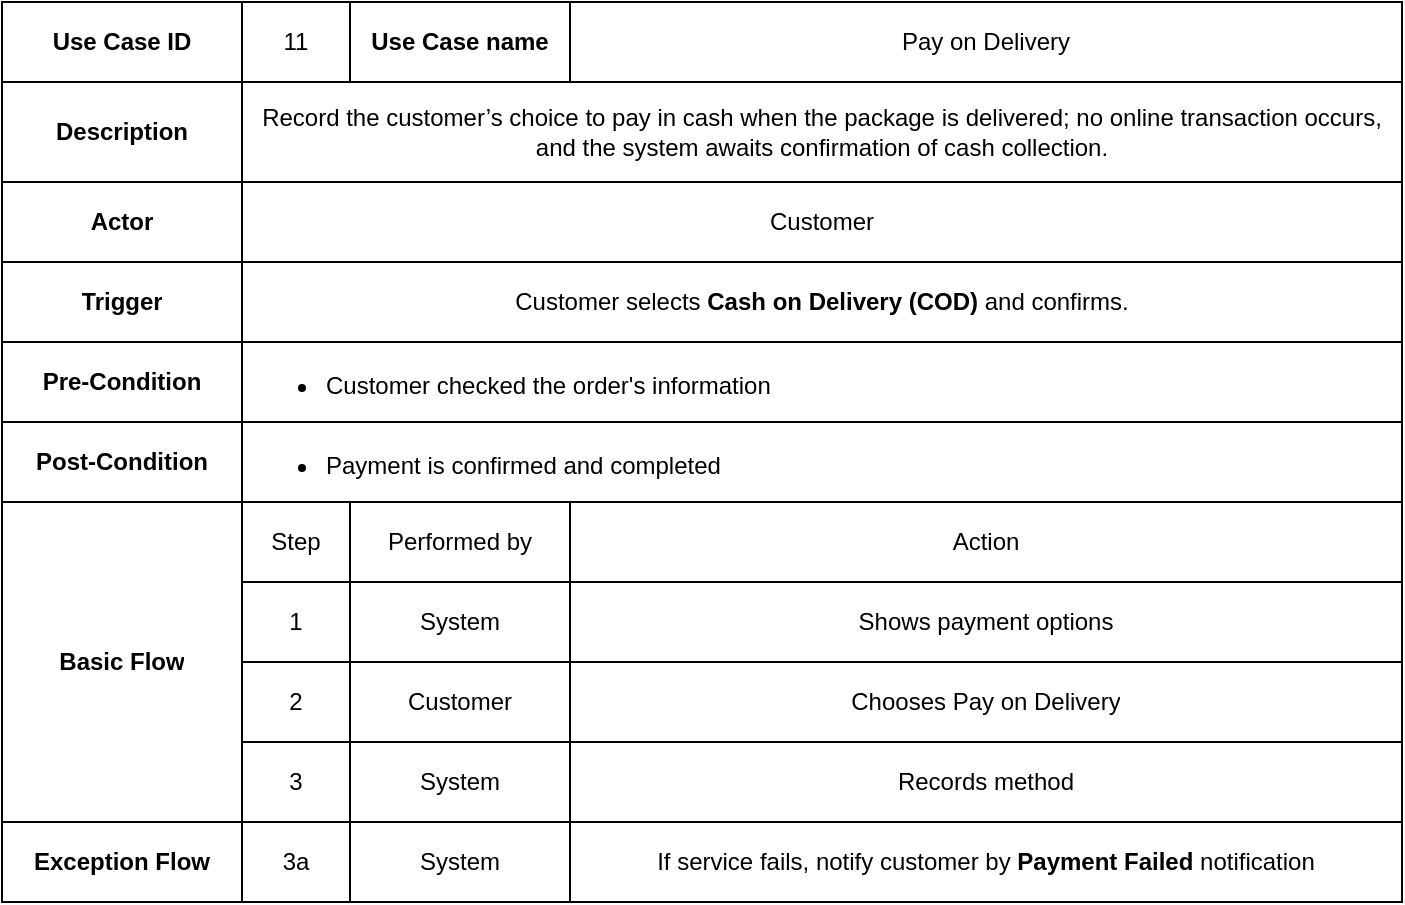 <mxfile version="27.1.1">
  <diagram name="Page-1" id="0MdUiSdtQVMXzoYkwYKW">
    <mxGraphModel dx="1060" dy="635" grid="1" gridSize="10" guides="1" tooltips="1" connect="1" arrows="1" fold="1" page="1" pageScale="1" pageWidth="850" pageHeight="1100" math="0" shadow="0">
      <root>
        <mxCell id="0" />
        <mxCell id="1" parent="0" />
        <mxCell id="97rLu-nz3RBSKDyjoL6Z-1" value="" style="shape=table;startSize=0;container=1;collapsible=0;childLayout=tableLayout;fontStyle=0" parent="1" vertex="1">
          <mxGeometry x="490" y="220" width="700" height="450" as="geometry" />
        </mxCell>
        <mxCell id="97rLu-nz3RBSKDyjoL6Z-2" value="" style="shape=tableRow;horizontal=0;startSize=0;swimlaneHead=0;swimlaneBody=0;strokeColor=inherit;top=0;left=0;bottom=0;right=0;collapsible=0;dropTarget=0;fillColor=none;points=[[0,0.5],[1,0.5]];portConstraint=eastwest;" parent="97rLu-nz3RBSKDyjoL6Z-1" vertex="1">
          <mxGeometry width="700" height="40" as="geometry" />
        </mxCell>
        <mxCell id="97rLu-nz3RBSKDyjoL6Z-3" value="Use Case ID" style="shape=partialRectangle;html=1;whiteSpace=wrap;connectable=0;strokeColor=inherit;overflow=hidden;fillColor=none;top=0;left=0;bottom=0;right=0;pointerEvents=1;fontStyle=1" parent="97rLu-nz3RBSKDyjoL6Z-2" vertex="1">
          <mxGeometry width="120" height="40" as="geometry">
            <mxRectangle width="120" height="40" as="alternateBounds" />
          </mxGeometry>
        </mxCell>
        <mxCell id="97rLu-nz3RBSKDyjoL6Z-4" value="11" style="shape=partialRectangle;html=1;whiteSpace=wrap;connectable=0;strokeColor=inherit;overflow=hidden;fillColor=none;top=0;left=0;bottom=0;right=0;pointerEvents=1;" parent="97rLu-nz3RBSKDyjoL6Z-2" vertex="1">
          <mxGeometry x="120" width="54" height="40" as="geometry">
            <mxRectangle width="54" height="40" as="alternateBounds" />
          </mxGeometry>
        </mxCell>
        <mxCell id="97rLu-nz3RBSKDyjoL6Z-5" value="Use Case name" style="shape=partialRectangle;html=1;whiteSpace=wrap;connectable=0;strokeColor=inherit;overflow=hidden;fillColor=none;top=0;left=0;bottom=0;right=0;pointerEvents=1;fontStyle=1" parent="97rLu-nz3RBSKDyjoL6Z-2" vertex="1">
          <mxGeometry x="174" width="110" height="40" as="geometry">
            <mxRectangle width="110" height="40" as="alternateBounds" />
          </mxGeometry>
        </mxCell>
        <mxCell id="97rLu-nz3RBSKDyjoL6Z-6" value="Pay on Delivery" style="shape=partialRectangle;html=1;whiteSpace=wrap;connectable=0;strokeColor=inherit;overflow=hidden;fillColor=none;top=0;left=0;bottom=0;right=0;pointerEvents=1;" parent="97rLu-nz3RBSKDyjoL6Z-2" vertex="1">
          <mxGeometry x="284" width="416" height="40" as="geometry">
            <mxRectangle width="416" height="40" as="alternateBounds" />
          </mxGeometry>
        </mxCell>
        <mxCell id="97rLu-nz3RBSKDyjoL6Z-7" style="shape=tableRow;horizontal=0;startSize=0;swimlaneHead=0;swimlaneBody=0;strokeColor=inherit;top=0;left=0;bottom=0;right=0;collapsible=0;dropTarget=0;fillColor=none;points=[[0,0.5],[1,0.5]];portConstraint=eastwest;" parent="97rLu-nz3RBSKDyjoL6Z-1" vertex="1">
          <mxGeometry y="40" width="700" height="50" as="geometry" />
        </mxCell>
        <mxCell id="97rLu-nz3RBSKDyjoL6Z-8" value="Description" style="shape=partialRectangle;html=1;whiteSpace=wrap;connectable=0;strokeColor=inherit;overflow=hidden;fillColor=none;top=0;left=0;bottom=0;right=0;pointerEvents=1;fontStyle=1" parent="97rLu-nz3RBSKDyjoL6Z-7" vertex="1">
          <mxGeometry width="120" height="50" as="geometry">
            <mxRectangle width="120" height="50" as="alternateBounds" />
          </mxGeometry>
        </mxCell>
        <mxCell id="97rLu-nz3RBSKDyjoL6Z-9" value="Record the customer’s choice to pay in cash when the package is delivered; no online transaction occurs, and the system awaits confirmation of cash collection." style="shape=partialRectangle;html=1;whiteSpace=wrap;connectable=0;strokeColor=inherit;overflow=hidden;fillColor=none;top=0;left=0;bottom=0;right=0;pointerEvents=1;rowspan=1;colspan=3;" parent="97rLu-nz3RBSKDyjoL6Z-7" vertex="1">
          <mxGeometry x="120" width="580" height="50" as="geometry">
            <mxRectangle width="54" height="50" as="alternateBounds" />
          </mxGeometry>
        </mxCell>
        <mxCell id="97rLu-nz3RBSKDyjoL6Z-10" style="shape=partialRectangle;html=1;whiteSpace=wrap;connectable=0;strokeColor=inherit;overflow=hidden;fillColor=none;top=0;left=0;bottom=0;right=0;pointerEvents=1;fontStyle=1" parent="97rLu-nz3RBSKDyjoL6Z-7" vertex="1" visible="0">
          <mxGeometry x="174" width="110" height="50" as="geometry">
            <mxRectangle width="110" height="50" as="alternateBounds" />
          </mxGeometry>
        </mxCell>
        <mxCell id="97rLu-nz3RBSKDyjoL6Z-11" style="shape=partialRectangle;html=1;whiteSpace=wrap;connectable=0;strokeColor=inherit;overflow=hidden;fillColor=none;top=0;left=0;bottom=0;right=0;pointerEvents=1;" parent="97rLu-nz3RBSKDyjoL6Z-7" vertex="1" visible="0">
          <mxGeometry x="284" width="416" height="50" as="geometry">
            <mxRectangle width="416" height="50" as="alternateBounds" />
          </mxGeometry>
        </mxCell>
        <mxCell id="97rLu-nz3RBSKDyjoL6Z-12" value="" style="shape=tableRow;horizontal=0;startSize=0;swimlaneHead=0;swimlaneBody=0;strokeColor=inherit;top=0;left=0;bottom=0;right=0;collapsible=0;dropTarget=0;fillColor=none;points=[[0,0.5],[1,0.5]];portConstraint=eastwest;" parent="97rLu-nz3RBSKDyjoL6Z-1" vertex="1">
          <mxGeometry y="90" width="700" height="40" as="geometry" />
        </mxCell>
        <mxCell id="97rLu-nz3RBSKDyjoL6Z-13" value="Actor" style="shape=partialRectangle;html=1;whiteSpace=wrap;connectable=0;strokeColor=inherit;overflow=hidden;fillColor=none;top=0;left=0;bottom=0;right=0;pointerEvents=1;fontStyle=1" parent="97rLu-nz3RBSKDyjoL6Z-12" vertex="1">
          <mxGeometry width="120" height="40" as="geometry">
            <mxRectangle width="120" height="40" as="alternateBounds" />
          </mxGeometry>
        </mxCell>
        <mxCell id="97rLu-nz3RBSKDyjoL6Z-14" value="Customer" style="shape=partialRectangle;html=1;whiteSpace=wrap;connectable=0;strokeColor=inherit;overflow=hidden;fillColor=none;top=0;left=0;bottom=0;right=0;pointerEvents=1;rowspan=1;colspan=3;" parent="97rLu-nz3RBSKDyjoL6Z-12" vertex="1">
          <mxGeometry x="120" width="580" height="40" as="geometry">
            <mxRectangle width="54" height="40" as="alternateBounds" />
          </mxGeometry>
        </mxCell>
        <mxCell id="97rLu-nz3RBSKDyjoL6Z-15" value="" style="shape=partialRectangle;html=1;whiteSpace=wrap;connectable=0;strokeColor=inherit;overflow=hidden;fillColor=none;top=0;left=0;bottom=0;right=0;pointerEvents=1;" parent="97rLu-nz3RBSKDyjoL6Z-12" vertex="1" visible="0">
          <mxGeometry x="174" width="110" height="40" as="geometry">
            <mxRectangle width="110" height="40" as="alternateBounds" />
          </mxGeometry>
        </mxCell>
        <mxCell id="97rLu-nz3RBSKDyjoL6Z-16" value="" style="shape=partialRectangle;html=1;whiteSpace=wrap;connectable=0;strokeColor=inherit;overflow=hidden;fillColor=none;top=0;left=0;bottom=0;right=0;pointerEvents=1;" parent="97rLu-nz3RBSKDyjoL6Z-12" vertex="1" visible="0">
          <mxGeometry x="284" width="416" height="40" as="geometry">
            <mxRectangle width="416" height="40" as="alternateBounds" />
          </mxGeometry>
        </mxCell>
        <mxCell id="97rLu-nz3RBSKDyjoL6Z-17" style="shape=tableRow;horizontal=0;startSize=0;swimlaneHead=0;swimlaneBody=0;strokeColor=inherit;top=0;left=0;bottom=0;right=0;collapsible=0;dropTarget=0;fillColor=none;points=[[0,0.5],[1,0.5]];portConstraint=eastwest;" parent="97rLu-nz3RBSKDyjoL6Z-1" vertex="1">
          <mxGeometry y="130" width="700" height="40" as="geometry" />
        </mxCell>
        <mxCell id="97rLu-nz3RBSKDyjoL6Z-18" value="Trigger" style="shape=partialRectangle;html=1;whiteSpace=wrap;connectable=0;strokeColor=inherit;overflow=hidden;fillColor=none;top=0;left=0;bottom=0;right=0;pointerEvents=1;fontStyle=1" parent="97rLu-nz3RBSKDyjoL6Z-17" vertex="1">
          <mxGeometry width="120" height="40" as="geometry">
            <mxRectangle width="120" height="40" as="alternateBounds" />
          </mxGeometry>
        </mxCell>
        <mxCell id="97rLu-nz3RBSKDyjoL6Z-19" value="Customer selects &lt;strong data-end=&quot;1981&quot; data-start=&quot;1955&quot;&gt;Cash on Delivery (COD)&lt;/strong&gt; and confirms." style="shape=partialRectangle;html=1;whiteSpace=wrap;connectable=0;strokeColor=inherit;overflow=hidden;fillColor=none;top=0;left=0;bottom=0;right=0;pointerEvents=1;rowspan=1;colspan=3;" parent="97rLu-nz3RBSKDyjoL6Z-17" vertex="1">
          <mxGeometry x="120" width="580" height="40" as="geometry">
            <mxRectangle width="54" height="40" as="alternateBounds" />
          </mxGeometry>
        </mxCell>
        <mxCell id="97rLu-nz3RBSKDyjoL6Z-20" style="shape=partialRectangle;html=1;whiteSpace=wrap;connectable=0;strokeColor=inherit;overflow=hidden;fillColor=none;top=0;left=0;bottom=0;right=0;pointerEvents=1;" parent="97rLu-nz3RBSKDyjoL6Z-17" vertex="1" visible="0">
          <mxGeometry x="174" width="110" height="40" as="geometry">
            <mxRectangle width="110" height="40" as="alternateBounds" />
          </mxGeometry>
        </mxCell>
        <mxCell id="97rLu-nz3RBSKDyjoL6Z-21" style="shape=partialRectangle;html=1;whiteSpace=wrap;connectable=0;strokeColor=inherit;overflow=hidden;fillColor=none;top=0;left=0;bottom=0;right=0;pointerEvents=1;" parent="97rLu-nz3RBSKDyjoL6Z-17" vertex="1" visible="0">
          <mxGeometry x="284" width="416" height="40" as="geometry">
            <mxRectangle width="416" height="40" as="alternateBounds" />
          </mxGeometry>
        </mxCell>
        <mxCell id="97rLu-nz3RBSKDyjoL6Z-22" value="" style="shape=tableRow;horizontal=0;startSize=0;swimlaneHead=0;swimlaneBody=0;strokeColor=inherit;top=0;left=0;bottom=0;right=0;collapsible=0;dropTarget=0;fillColor=none;points=[[0,0.5],[1,0.5]];portConstraint=eastwest;" parent="97rLu-nz3RBSKDyjoL6Z-1" vertex="1">
          <mxGeometry y="170" width="700" height="40" as="geometry" />
        </mxCell>
        <mxCell id="97rLu-nz3RBSKDyjoL6Z-23" value="&lt;b&gt;Pre-Condition&lt;/b&gt;" style="shape=partialRectangle;html=1;whiteSpace=wrap;connectable=0;strokeColor=inherit;overflow=hidden;fillColor=none;top=0;left=0;bottom=0;right=0;pointerEvents=1;" parent="97rLu-nz3RBSKDyjoL6Z-22" vertex="1">
          <mxGeometry width="120" height="40" as="geometry">
            <mxRectangle width="120" height="40" as="alternateBounds" />
          </mxGeometry>
        </mxCell>
        <mxCell id="97rLu-nz3RBSKDyjoL6Z-24" value="&lt;div align=&quot;left&quot;&gt;&lt;ul&gt;&lt;li&gt;Customer checked the order&#39;s information&lt;/li&gt;&lt;/ul&gt;&lt;/div&gt;" style="shape=partialRectangle;html=1;whiteSpace=wrap;connectable=0;strokeColor=inherit;overflow=hidden;fillColor=none;top=0;left=0;bottom=0;right=0;pointerEvents=1;rowspan=1;colspan=3;align=left;" parent="97rLu-nz3RBSKDyjoL6Z-22" vertex="1">
          <mxGeometry x="120" width="580" height="40" as="geometry">
            <mxRectangle width="54" height="40" as="alternateBounds" />
          </mxGeometry>
        </mxCell>
        <mxCell id="97rLu-nz3RBSKDyjoL6Z-25" value="" style="shape=partialRectangle;html=1;whiteSpace=wrap;connectable=0;strokeColor=inherit;overflow=hidden;fillColor=none;top=0;left=0;bottom=0;right=0;pointerEvents=1;" parent="97rLu-nz3RBSKDyjoL6Z-22" vertex="1" visible="0">
          <mxGeometry x="174" width="110" height="40" as="geometry">
            <mxRectangle width="110" height="40" as="alternateBounds" />
          </mxGeometry>
        </mxCell>
        <mxCell id="97rLu-nz3RBSKDyjoL6Z-26" value="" style="shape=partialRectangle;html=1;whiteSpace=wrap;connectable=0;strokeColor=inherit;overflow=hidden;fillColor=none;top=0;left=0;bottom=0;right=0;pointerEvents=1;" parent="97rLu-nz3RBSKDyjoL6Z-22" vertex="1" visible="0">
          <mxGeometry x="284" width="416" height="40" as="geometry">
            <mxRectangle width="416" height="40" as="alternateBounds" />
          </mxGeometry>
        </mxCell>
        <mxCell id="97rLu-nz3RBSKDyjoL6Z-27" style="shape=tableRow;horizontal=0;startSize=0;swimlaneHead=0;swimlaneBody=0;strokeColor=inherit;top=0;left=0;bottom=0;right=0;collapsible=0;dropTarget=0;fillColor=none;points=[[0,0.5],[1,0.5]];portConstraint=eastwest;" parent="97rLu-nz3RBSKDyjoL6Z-1" vertex="1">
          <mxGeometry y="210" width="700" height="40" as="geometry" />
        </mxCell>
        <mxCell id="97rLu-nz3RBSKDyjoL6Z-28" value="&lt;b&gt;Post-Condition&lt;/b&gt;" style="shape=partialRectangle;html=1;whiteSpace=wrap;connectable=0;strokeColor=inherit;overflow=hidden;fillColor=none;top=0;left=0;bottom=0;right=0;pointerEvents=1;" parent="97rLu-nz3RBSKDyjoL6Z-27" vertex="1">
          <mxGeometry width="120" height="40" as="geometry">
            <mxRectangle width="120" height="40" as="alternateBounds" />
          </mxGeometry>
        </mxCell>
        <mxCell id="97rLu-nz3RBSKDyjoL6Z-29" value="&lt;div align=&quot;left&quot;&gt;&lt;ul&gt;&lt;li&gt;Payment is confirmed and completed&lt;/li&gt;&lt;/ul&gt;&lt;/div&gt;" style="shape=partialRectangle;html=1;whiteSpace=wrap;connectable=0;strokeColor=inherit;overflow=hidden;fillColor=none;top=0;left=0;bottom=0;right=0;pointerEvents=1;rowspan=1;colspan=3;align=left;" parent="97rLu-nz3RBSKDyjoL6Z-27" vertex="1">
          <mxGeometry x="120" width="580" height="40" as="geometry">
            <mxRectangle width="54" height="40" as="alternateBounds" />
          </mxGeometry>
        </mxCell>
        <mxCell id="97rLu-nz3RBSKDyjoL6Z-30" style="shape=partialRectangle;html=1;whiteSpace=wrap;connectable=0;strokeColor=inherit;overflow=hidden;fillColor=none;top=0;left=0;bottom=0;right=0;pointerEvents=1;" parent="97rLu-nz3RBSKDyjoL6Z-27" vertex="1" visible="0">
          <mxGeometry x="174" width="110" height="40" as="geometry">
            <mxRectangle width="110" height="40" as="alternateBounds" />
          </mxGeometry>
        </mxCell>
        <mxCell id="97rLu-nz3RBSKDyjoL6Z-31" style="shape=partialRectangle;html=1;whiteSpace=wrap;connectable=0;strokeColor=inherit;overflow=hidden;fillColor=none;top=0;left=0;bottom=0;right=0;pointerEvents=1;" parent="97rLu-nz3RBSKDyjoL6Z-27" vertex="1" visible="0">
          <mxGeometry x="284" width="416" height="40" as="geometry">
            <mxRectangle width="416" height="40" as="alternateBounds" />
          </mxGeometry>
        </mxCell>
        <mxCell id="97rLu-nz3RBSKDyjoL6Z-32" value="" style="shape=tableRow;horizontal=0;startSize=0;swimlaneHead=0;swimlaneBody=0;strokeColor=inherit;top=0;left=0;bottom=0;right=0;collapsible=0;dropTarget=0;fillColor=none;points=[[0,0.5],[1,0.5]];portConstraint=eastwest;" parent="97rLu-nz3RBSKDyjoL6Z-1" vertex="1">
          <mxGeometry y="250" width="700" height="40" as="geometry" />
        </mxCell>
        <mxCell id="97rLu-nz3RBSKDyjoL6Z-33" value="&lt;b&gt;Basic Flow&lt;/b&gt;" style="shape=partialRectangle;html=1;whiteSpace=wrap;connectable=0;strokeColor=inherit;overflow=hidden;fillColor=none;top=0;left=0;bottom=0;right=0;pointerEvents=1;rowspan=4;colspan=1;" parent="97rLu-nz3RBSKDyjoL6Z-32" vertex="1">
          <mxGeometry width="120" height="160" as="geometry">
            <mxRectangle width="120" height="40" as="alternateBounds" />
          </mxGeometry>
        </mxCell>
        <mxCell id="97rLu-nz3RBSKDyjoL6Z-34" value="Step" style="shape=partialRectangle;html=1;whiteSpace=wrap;connectable=0;strokeColor=inherit;overflow=hidden;fillColor=none;top=0;left=0;bottom=0;right=0;pointerEvents=1;" parent="97rLu-nz3RBSKDyjoL6Z-32" vertex="1">
          <mxGeometry x="120" width="54" height="40" as="geometry">
            <mxRectangle width="54" height="40" as="alternateBounds" />
          </mxGeometry>
        </mxCell>
        <mxCell id="97rLu-nz3RBSKDyjoL6Z-35" value="Performed by" style="shape=partialRectangle;html=1;whiteSpace=wrap;connectable=0;strokeColor=inherit;overflow=hidden;fillColor=none;top=0;left=0;bottom=0;right=0;pointerEvents=1;" parent="97rLu-nz3RBSKDyjoL6Z-32" vertex="1">
          <mxGeometry x="174" width="110" height="40" as="geometry">
            <mxRectangle width="110" height="40" as="alternateBounds" />
          </mxGeometry>
        </mxCell>
        <mxCell id="97rLu-nz3RBSKDyjoL6Z-36" value="Action" style="shape=partialRectangle;html=1;whiteSpace=wrap;connectable=0;strokeColor=inherit;overflow=hidden;fillColor=none;top=0;left=0;bottom=0;right=0;pointerEvents=1;" parent="97rLu-nz3RBSKDyjoL6Z-32" vertex="1">
          <mxGeometry x="284" width="416" height="40" as="geometry">
            <mxRectangle width="416" height="40" as="alternateBounds" />
          </mxGeometry>
        </mxCell>
        <mxCell id="97rLu-nz3RBSKDyjoL6Z-37" value="" style="shape=tableRow;horizontal=0;startSize=0;swimlaneHead=0;swimlaneBody=0;strokeColor=inherit;top=0;left=0;bottom=0;right=0;collapsible=0;dropTarget=0;fillColor=none;points=[[0,0.5],[1,0.5]];portConstraint=eastwest;" parent="97rLu-nz3RBSKDyjoL6Z-1" vertex="1">
          <mxGeometry y="290" width="700" height="40" as="geometry" />
        </mxCell>
        <mxCell id="97rLu-nz3RBSKDyjoL6Z-38" value="" style="shape=partialRectangle;html=1;whiteSpace=wrap;connectable=0;strokeColor=inherit;overflow=hidden;fillColor=none;top=0;left=0;bottom=0;right=0;pointerEvents=1;" parent="97rLu-nz3RBSKDyjoL6Z-37" vertex="1" visible="0">
          <mxGeometry width="120" height="40" as="geometry">
            <mxRectangle width="120" height="40" as="alternateBounds" />
          </mxGeometry>
        </mxCell>
        <mxCell id="97rLu-nz3RBSKDyjoL6Z-39" value="1" style="shape=partialRectangle;html=1;whiteSpace=wrap;connectable=0;strokeColor=inherit;overflow=hidden;fillColor=none;top=0;left=0;bottom=0;right=0;pointerEvents=1;" parent="97rLu-nz3RBSKDyjoL6Z-37" vertex="1">
          <mxGeometry x="120" width="54" height="40" as="geometry">
            <mxRectangle width="54" height="40" as="alternateBounds" />
          </mxGeometry>
        </mxCell>
        <mxCell id="97rLu-nz3RBSKDyjoL6Z-40" value="System" style="shape=partialRectangle;html=1;whiteSpace=wrap;connectable=0;strokeColor=inherit;overflow=hidden;fillColor=none;top=0;left=0;bottom=0;right=0;pointerEvents=1;" parent="97rLu-nz3RBSKDyjoL6Z-37" vertex="1">
          <mxGeometry x="174" width="110" height="40" as="geometry">
            <mxRectangle width="110" height="40" as="alternateBounds" />
          </mxGeometry>
        </mxCell>
        <mxCell id="97rLu-nz3RBSKDyjoL6Z-41" value="Shows payment options" style="shape=partialRectangle;html=1;whiteSpace=wrap;connectable=0;strokeColor=inherit;overflow=hidden;fillColor=none;top=0;left=0;bottom=0;right=0;pointerEvents=1;fontStyle=0" parent="97rLu-nz3RBSKDyjoL6Z-37" vertex="1">
          <mxGeometry x="284" width="416" height="40" as="geometry">
            <mxRectangle width="416" height="40" as="alternateBounds" />
          </mxGeometry>
        </mxCell>
        <mxCell id="97rLu-nz3RBSKDyjoL6Z-42" value="" style="shape=tableRow;horizontal=0;startSize=0;swimlaneHead=0;swimlaneBody=0;strokeColor=inherit;top=0;left=0;bottom=0;right=0;collapsible=0;dropTarget=0;fillColor=none;points=[[0,0.5],[1,0.5]];portConstraint=eastwest;" parent="97rLu-nz3RBSKDyjoL6Z-1" vertex="1">
          <mxGeometry y="330" width="700" height="40" as="geometry" />
        </mxCell>
        <mxCell id="97rLu-nz3RBSKDyjoL6Z-43" value="" style="shape=partialRectangle;html=1;whiteSpace=wrap;connectable=0;strokeColor=inherit;overflow=hidden;fillColor=none;top=0;left=0;bottom=0;right=0;pointerEvents=1;" parent="97rLu-nz3RBSKDyjoL6Z-42" vertex="1" visible="0">
          <mxGeometry width="120" height="40" as="geometry">
            <mxRectangle width="120" height="40" as="alternateBounds" />
          </mxGeometry>
        </mxCell>
        <mxCell id="97rLu-nz3RBSKDyjoL6Z-44" value="2" style="shape=partialRectangle;html=1;whiteSpace=wrap;connectable=0;strokeColor=inherit;overflow=hidden;fillColor=none;top=0;left=0;bottom=0;right=0;pointerEvents=1;" parent="97rLu-nz3RBSKDyjoL6Z-42" vertex="1">
          <mxGeometry x="120" width="54" height="40" as="geometry">
            <mxRectangle width="54" height="40" as="alternateBounds" />
          </mxGeometry>
        </mxCell>
        <mxCell id="97rLu-nz3RBSKDyjoL6Z-45" value="Customer" style="shape=partialRectangle;html=1;whiteSpace=wrap;connectable=0;strokeColor=inherit;overflow=hidden;fillColor=none;top=0;left=0;bottom=0;right=0;pointerEvents=1;" parent="97rLu-nz3RBSKDyjoL6Z-42" vertex="1">
          <mxGeometry x="174" width="110" height="40" as="geometry">
            <mxRectangle width="110" height="40" as="alternateBounds" />
          </mxGeometry>
        </mxCell>
        <mxCell id="97rLu-nz3RBSKDyjoL6Z-46" value="Chooses Pay on Delivery" style="shape=partialRectangle;html=1;whiteSpace=wrap;connectable=0;strokeColor=inherit;overflow=hidden;fillColor=none;top=0;left=0;bottom=0;right=0;pointerEvents=1;fontStyle=0" parent="97rLu-nz3RBSKDyjoL6Z-42" vertex="1">
          <mxGeometry x="284" width="416" height="40" as="geometry">
            <mxRectangle width="416" height="40" as="alternateBounds" />
          </mxGeometry>
        </mxCell>
        <mxCell id="97rLu-nz3RBSKDyjoL6Z-47" value="" style="shape=tableRow;horizontal=0;startSize=0;swimlaneHead=0;swimlaneBody=0;strokeColor=inherit;top=0;left=0;bottom=0;right=0;collapsible=0;dropTarget=0;fillColor=none;points=[[0,0.5],[1,0.5]];portConstraint=eastwest;" parent="97rLu-nz3RBSKDyjoL6Z-1" vertex="1">
          <mxGeometry y="370" width="700" height="40" as="geometry" />
        </mxCell>
        <mxCell id="97rLu-nz3RBSKDyjoL6Z-48" value="" style="shape=partialRectangle;html=1;whiteSpace=wrap;connectable=0;strokeColor=inherit;overflow=hidden;fillColor=none;top=0;left=0;bottom=0;right=0;pointerEvents=1;" parent="97rLu-nz3RBSKDyjoL6Z-47" vertex="1" visible="0">
          <mxGeometry width="120" height="40" as="geometry">
            <mxRectangle width="120" height="40" as="alternateBounds" />
          </mxGeometry>
        </mxCell>
        <mxCell id="97rLu-nz3RBSKDyjoL6Z-49" value="3" style="shape=partialRectangle;html=1;whiteSpace=wrap;connectable=0;strokeColor=inherit;overflow=hidden;fillColor=none;top=0;left=0;bottom=0;right=0;pointerEvents=1;" parent="97rLu-nz3RBSKDyjoL6Z-47" vertex="1">
          <mxGeometry x="120" width="54" height="40" as="geometry">
            <mxRectangle width="54" height="40" as="alternateBounds" />
          </mxGeometry>
        </mxCell>
        <mxCell id="97rLu-nz3RBSKDyjoL6Z-50" value="System" style="shape=partialRectangle;html=1;whiteSpace=wrap;connectable=0;strokeColor=inherit;overflow=hidden;fillColor=none;top=0;left=0;bottom=0;right=0;pointerEvents=1;" parent="97rLu-nz3RBSKDyjoL6Z-47" vertex="1">
          <mxGeometry x="174" width="110" height="40" as="geometry">
            <mxRectangle width="110" height="40" as="alternateBounds" />
          </mxGeometry>
        </mxCell>
        <mxCell id="97rLu-nz3RBSKDyjoL6Z-51" value="Records method" style="shape=partialRectangle;html=1;whiteSpace=wrap;connectable=0;strokeColor=inherit;overflow=hidden;fillColor=none;top=0;left=0;bottom=0;right=0;pointerEvents=1;" parent="97rLu-nz3RBSKDyjoL6Z-47" vertex="1">
          <mxGeometry x="284" width="416" height="40" as="geometry">
            <mxRectangle width="416" height="40" as="alternateBounds" />
          </mxGeometry>
        </mxCell>
        <mxCell id="97rLu-nz3RBSKDyjoL6Z-62" style="shape=tableRow;horizontal=0;startSize=0;swimlaneHead=0;swimlaneBody=0;strokeColor=inherit;top=0;left=0;bottom=0;right=0;collapsible=0;dropTarget=0;fillColor=none;points=[[0,0.5],[1,0.5]];portConstraint=eastwest;" parent="97rLu-nz3RBSKDyjoL6Z-1" vertex="1">
          <mxGeometry y="410" width="700" height="40" as="geometry" />
        </mxCell>
        <mxCell id="97rLu-nz3RBSKDyjoL6Z-63" value="&lt;b&gt;Exception Flow&lt;/b&gt;" style="shape=partialRectangle;html=1;whiteSpace=wrap;connectable=0;strokeColor=inherit;overflow=hidden;fillColor=none;top=0;left=0;bottom=0;right=0;pointerEvents=1;rowspan=3;colspan=1;" parent="97rLu-nz3RBSKDyjoL6Z-62" vertex="1">
          <mxGeometry width="120" height="40" as="geometry">
            <mxRectangle width="120" height="40" as="alternateBounds" />
          </mxGeometry>
        </mxCell>
        <mxCell id="97rLu-nz3RBSKDyjoL6Z-64" value="3a" style="shape=partialRectangle;html=1;whiteSpace=wrap;connectable=0;strokeColor=inherit;overflow=hidden;fillColor=none;top=0;left=0;bottom=0;right=0;pointerEvents=1;" parent="97rLu-nz3RBSKDyjoL6Z-62" vertex="1">
          <mxGeometry x="120" width="54" height="40" as="geometry">
            <mxRectangle width="54" height="40" as="alternateBounds" />
          </mxGeometry>
        </mxCell>
        <mxCell id="97rLu-nz3RBSKDyjoL6Z-65" value="System" style="shape=partialRectangle;html=1;whiteSpace=wrap;connectable=0;strokeColor=inherit;overflow=hidden;fillColor=none;top=0;left=0;bottom=0;right=0;pointerEvents=1;" parent="97rLu-nz3RBSKDyjoL6Z-62" vertex="1">
          <mxGeometry x="174" width="110" height="40" as="geometry">
            <mxRectangle width="110" height="40" as="alternateBounds" />
          </mxGeometry>
        </mxCell>
        <mxCell id="97rLu-nz3RBSKDyjoL6Z-66" value="If service fails, notify customer by &lt;b&gt;Payment Failed&lt;/b&gt; notification" style="shape=partialRectangle;html=1;whiteSpace=wrap;connectable=0;strokeColor=inherit;overflow=hidden;fillColor=none;top=0;left=0;bottom=0;right=0;pointerEvents=1;" parent="97rLu-nz3RBSKDyjoL6Z-62" vertex="1">
          <mxGeometry x="284" width="416" height="40" as="geometry">
            <mxRectangle width="416" height="40" as="alternateBounds" />
          </mxGeometry>
        </mxCell>
      </root>
    </mxGraphModel>
  </diagram>
</mxfile>
